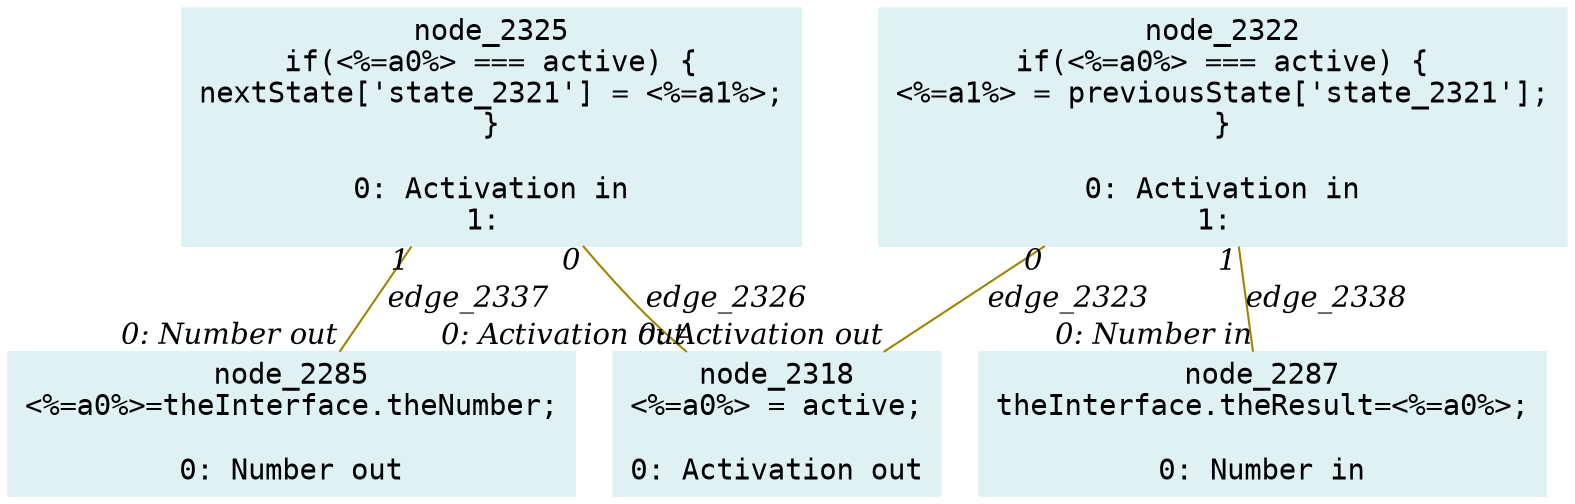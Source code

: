 digraph g{node_2285 [shape="box", style="filled", color="#dff1f2", fontname="Courier", label="node_2285
<%=a0%>=theInterface.theNumber;

0: Number out" ]
node_2287 [shape="box", style="filled", color="#dff1f2", fontname="Courier", label="node_2287
theInterface.theResult=<%=a0%>;

0: Number in" ]
node_2318 [shape="box", style="filled", color="#dff1f2", fontname="Courier", label="node_2318
<%=a0%> = active;

0: Activation out" ]
node_2322 [shape="box", style="filled", color="#dff1f2", fontname="Courier", label="node_2322
if(<%=a0%> === active) {
<%=a1%> = previousState['state_2321'];
}

0: Activation in
1: " ]
node_2325 [shape="box", style="filled", color="#dff1f2", fontname="Courier", label="node_2325
if(<%=a0%> === active) {
nextState['state_2321'] = <%=a1%>;
}

0: Activation in
1: " ]
node_2322 -> node_2318 [dir=none, arrowHead=none, fontname="Times-Italic", arrowsize=1, color="#9d8400", label="edge_2323",  headlabel="0: Activation out", taillabel="0" ]
node_2325 -> node_2318 [dir=none, arrowHead=none, fontname="Times-Italic", arrowsize=1, color="#9d8400", label="edge_2326",  headlabel="0: Activation out", taillabel="0" ]
node_2325 -> node_2285 [dir=none, arrowHead=none, fontname="Times-Italic", arrowsize=1, color="#9d8400", label="edge_2337",  headlabel="0: Number out", taillabel="1" ]
node_2322 -> node_2287 [dir=none, arrowHead=none, fontname="Times-Italic", arrowsize=1, color="#9d8400", label="edge_2338",  headlabel="0: Number in", taillabel="1" ]
}